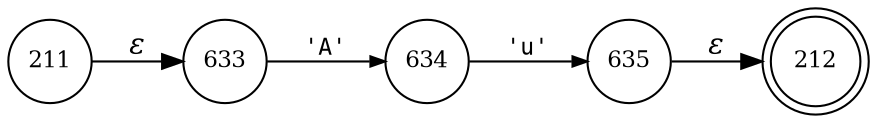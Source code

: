 digraph ATN {
rankdir=LR;
s212[fontsize=11, label="212", shape=doublecircle, fixedsize=true, width=.6];
s211[fontsize=11,label="211", shape=circle, fixedsize=true, width=.55, peripheries=1];
s633[fontsize=11,label="633", shape=circle, fixedsize=true, width=.55, peripheries=1];
s634[fontsize=11,label="634", shape=circle, fixedsize=true, width=.55, peripheries=1];
s635[fontsize=11,label="635", shape=circle, fixedsize=true, width=.55, peripheries=1];
s211 -> s633 [fontname="Times-Italic", label="&epsilon;"];
s633 -> s634 [fontsize=11, fontname="Courier", arrowsize=.7, label = "'A'", arrowhead = normal];
s634 -> s635 [fontsize=11, fontname="Courier", arrowsize=.7, label = "'u'", arrowhead = normal];
s635 -> s212 [fontname="Times-Italic", label="&epsilon;"];
}
